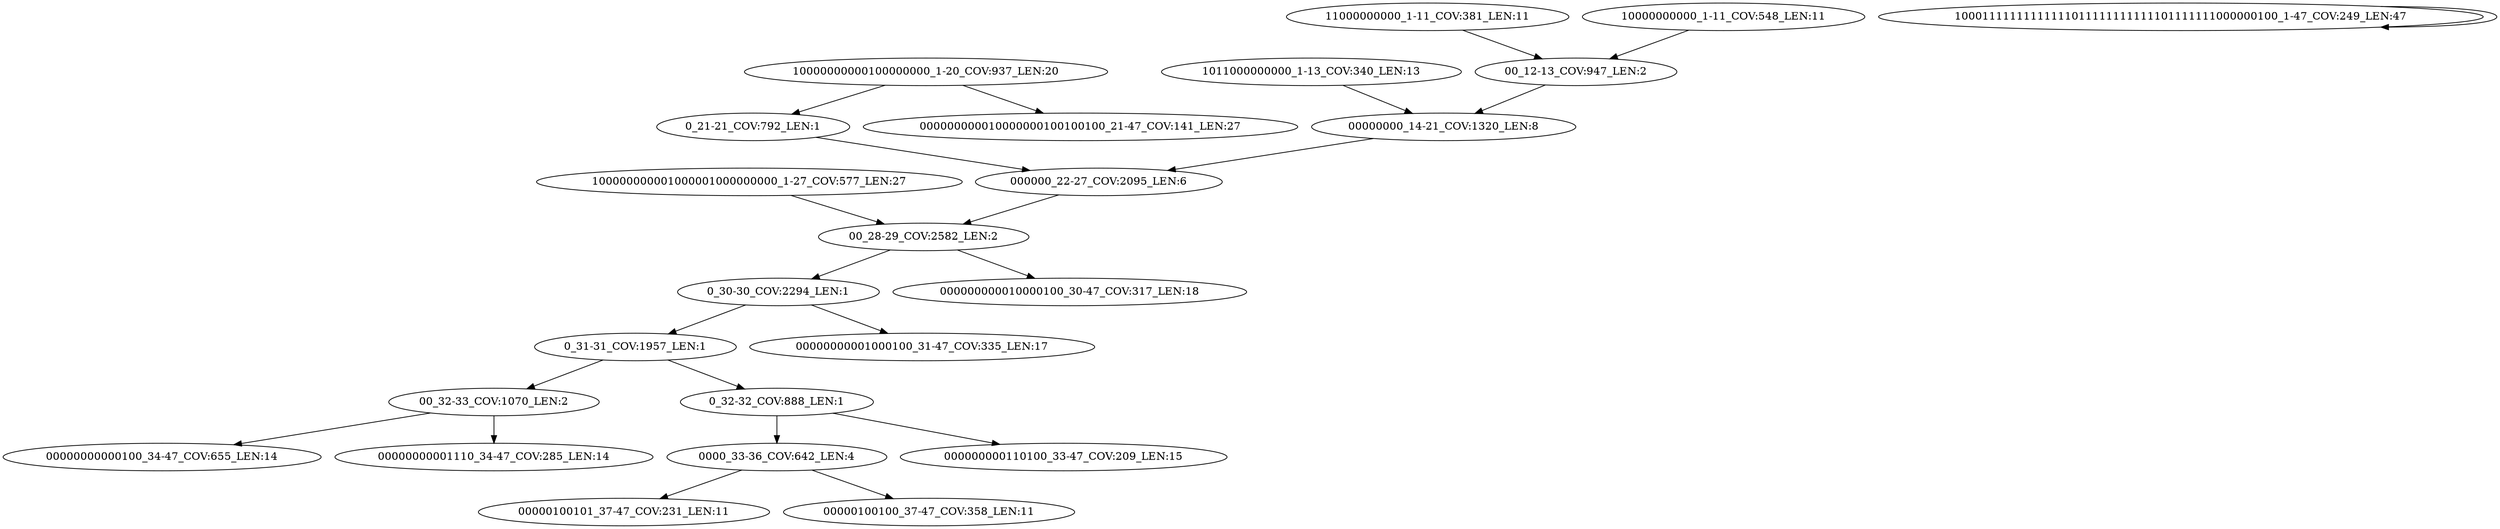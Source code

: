 digraph G {
    "100000000001000001000000000_1-27_COV:577_LEN:27" -> "00_28-29_COV:2582_LEN:2";
    "000000_22-27_COV:2095_LEN:6" -> "00_28-29_COV:2582_LEN:2";
    "0_21-21_COV:792_LEN:1" -> "000000_22-27_COV:2095_LEN:6";
    "0_31-31_COV:1957_LEN:1" -> "00_32-33_COV:1070_LEN:2";
    "0_31-31_COV:1957_LEN:1" -> "0_32-32_COV:888_LEN:1";
    "1011000000000_1-13_COV:340_LEN:13" -> "00000000_14-21_COV:1320_LEN:8";
    "11000000000_1-11_COV:381_LEN:11" -> "00_12-13_COV:947_LEN:2";
    "10000000000_1-11_COV:548_LEN:11" -> "00_12-13_COV:947_LEN:2";
    "10001111111111111011111111111101111111000000100_1-47_COV:249_LEN:47" -> "10001111111111111011111111111101111111000000100_1-47_COV:249_LEN:47";
    "00_12-13_COV:947_LEN:2" -> "00000000_14-21_COV:1320_LEN:8";
    "0_30-30_COV:2294_LEN:1" -> "0_31-31_COV:1957_LEN:1";
    "0_30-30_COV:2294_LEN:1" -> "00000000001000100_31-47_COV:335_LEN:17";
    "00_28-29_COV:2582_LEN:2" -> "000000000010000100_30-47_COV:317_LEN:18";
    "00_28-29_COV:2582_LEN:2" -> "0_30-30_COV:2294_LEN:1";
    "0000_33-36_COV:642_LEN:4" -> "00000100101_37-47_COV:231_LEN:11";
    "0000_33-36_COV:642_LEN:4" -> "00000100100_37-47_COV:358_LEN:11";
    "0_32-32_COV:888_LEN:1" -> "0000_33-36_COV:642_LEN:4";
    "0_32-32_COV:888_LEN:1" -> "000000000110100_33-47_COV:209_LEN:15";
    "00000000_14-21_COV:1320_LEN:8" -> "000000_22-27_COV:2095_LEN:6";
    "10000000000100000000_1-20_COV:937_LEN:20" -> "000000000010000000100100100_21-47_COV:141_LEN:27";
    "10000000000100000000_1-20_COV:937_LEN:20" -> "0_21-21_COV:792_LEN:1";
    "00_32-33_COV:1070_LEN:2" -> "00000000000100_34-47_COV:655_LEN:14";
    "00_32-33_COV:1070_LEN:2" -> "00000000001110_34-47_COV:285_LEN:14";
}
